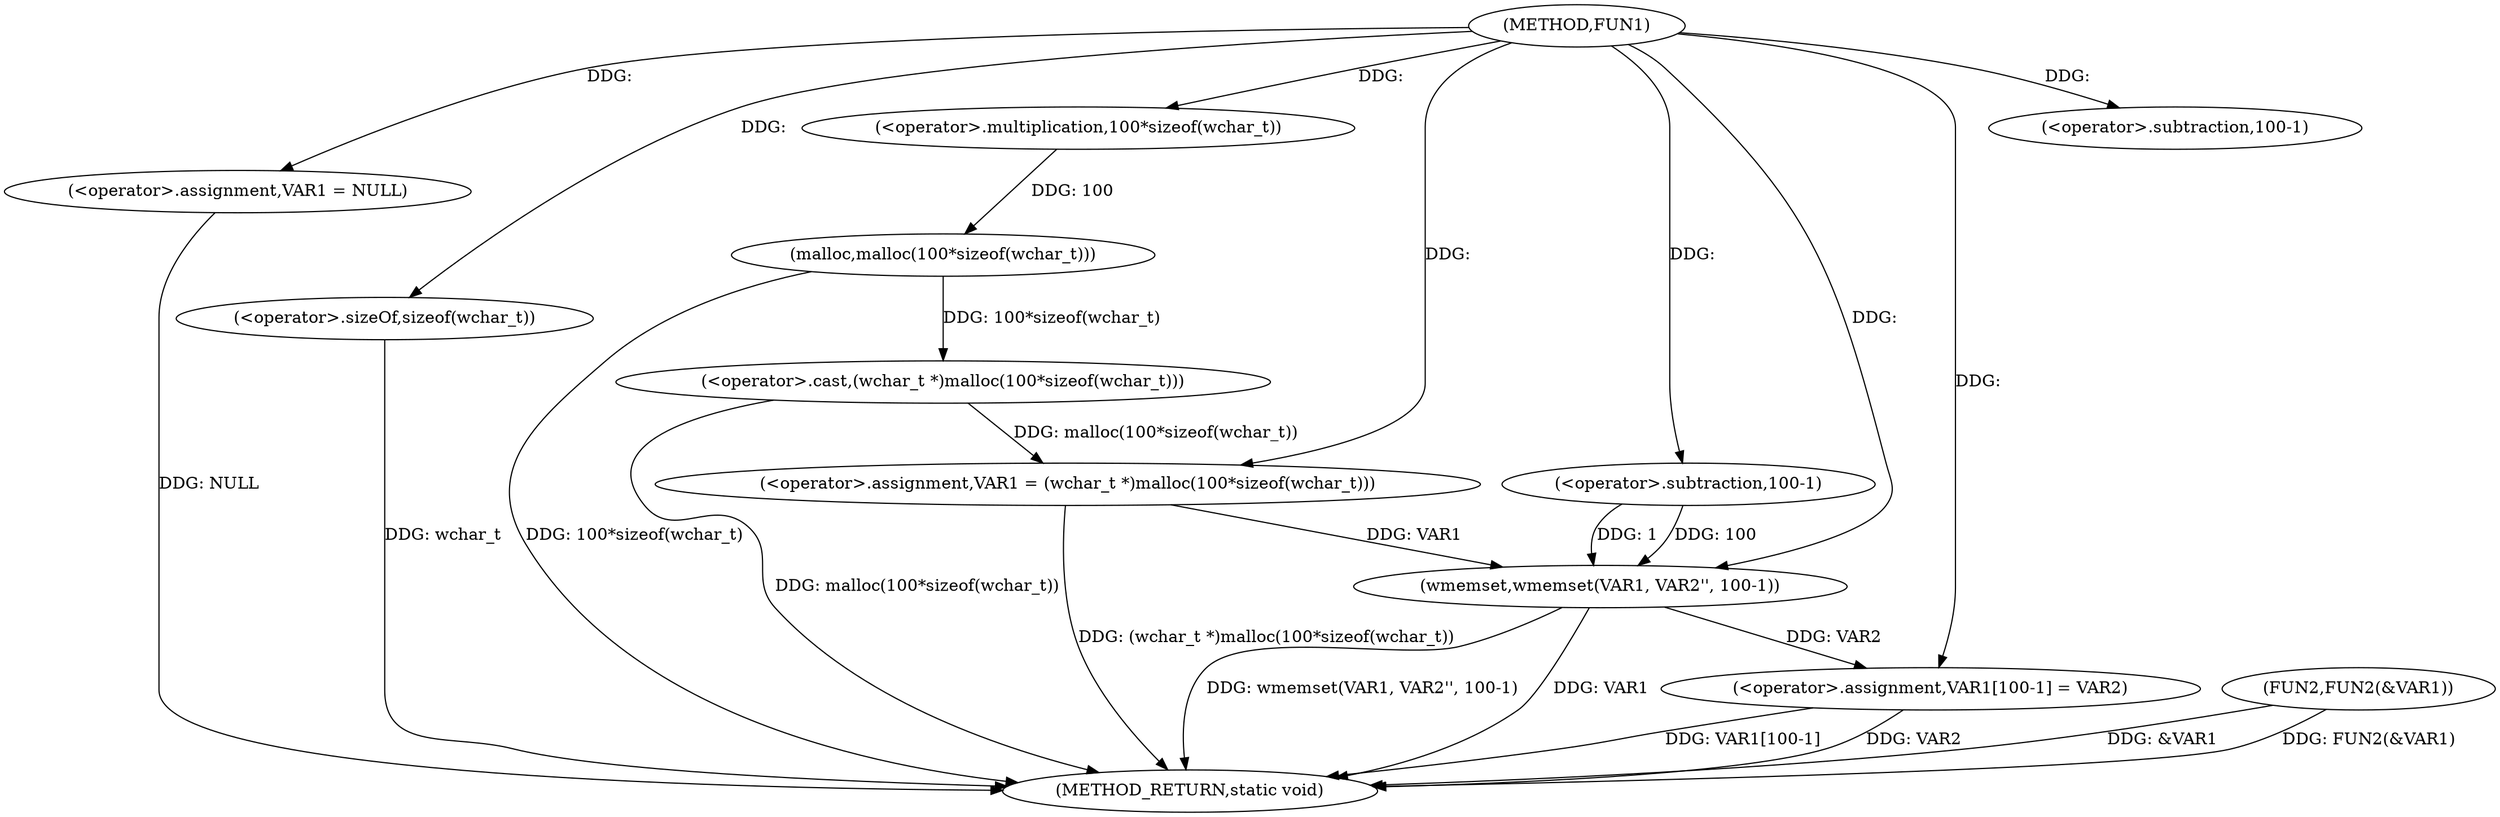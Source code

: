 digraph FUN1 {  
"1000100" [label = "(METHOD,FUN1)" ]
"1000131" [label = "(METHOD_RETURN,static void)" ]
"1000103" [label = "(<operator>.assignment,VAR1 = NULL)" ]
"1000106" [label = "(<operator>.assignment,VAR1 = (wchar_t *)malloc(100*sizeof(wchar_t)))" ]
"1000108" [label = "(<operator>.cast,(wchar_t *)malloc(100*sizeof(wchar_t)))" ]
"1000110" [label = "(malloc,malloc(100*sizeof(wchar_t)))" ]
"1000111" [label = "(<operator>.multiplication,100*sizeof(wchar_t))" ]
"1000113" [label = "(<operator>.sizeOf,sizeof(wchar_t))" ]
"1000115" [label = "(wmemset,wmemset(VAR1, VAR2'', 100-1))" ]
"1000118" [label = "(<operator>.subtraction,100-1)" ]
"1000121" [label = "(<operator>.assignment,VAR1[100-1] = VAR2)" ]
"1000124" [label = "(<operator>.subtraction,100-1)" ]
"1000128" [label = "(FUN2,FUN2(&VAR1))" ]
  "1000106" -> "1000131"  [ label = "DDG: (wchar_t *)malloc(100*sizeof(wchar_t))"] 
  "1000103" -> "1000131"  [ label = "DDG: NULL"] 
  "1000113" -> "1000131"  [ label = "DDG: wchar_t"] 
  "1000121" -> "1000131"  [ label = "DDG: VAR2"] 
  "1000121" -> "1000131"  [ label = "DDG: VAR1[100-1]"] 
  "1000128" -> "1000131"  [ label = "DDG: FUN2(&VAR1)"] 
  "1000128" -> "1000131"  [ label = "DDG: &VAR1"] 
  "1000115" -> "1000131"  [ label = "DDG: wmemset(VAR1, VAR2'', 100-1)"] 
  "1000108" -> "1000131"  [ label = "DDG: malloc(100*sizeof(wchar_t))"] 
  "1000110" -> "1000131"  [ label = "DDG: 100*sizeof(wchar_t)"] 
  "1000115" -> "1000131"  [ label = "DDG: VAR1"] 
  "1000100" -> "1000103"  [ label = "DDG: "] 
  "1000108" -> "1000106"  [ label = "DDG: malloc(100*sizeof(wchar_t))"] 
  "1000100" -> "1000106"  [ label = "DDG: "] 
  "1000110" -> "1000108"  [ label = "DDG: 100*sizeof(wchar_t)"] 
  "1000111" -> "1000110"  [ label = "DDG: 100"] 
  "1000100" -> "1000111"  [ label = "DDG: "] 
  "1000100" -> "1000113"  [ label = "DDG: "] 
  "1000106" -> "1000115"  [ label = "DDG: VAR1"] 
  "1000100" -> "1000115"  [ label = "DDG: "] 
  "1000118" -> "1000115"  [ label = "DDG: 100"] 
  "1000118" -> "1000115"  [ label = "DDG: 1"] 
  "1000100" -> "1000118"  [ label = "DDG: "] 
  "1000115" -> "1000121"  [ label = "DDG: VAR2"] 
  "1000100" -> "1000121"  [ label = "DDG: "] 
  "1000100" -> "1000124"  [ label = "DDG: "] 
}
